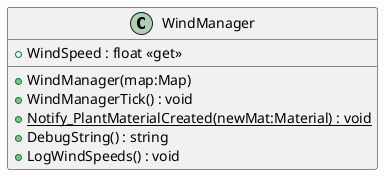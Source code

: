 @startuml
class WindManager {
    + WindSpeed : float <<get>>
    + WindManager(map:Map)
    + WindManagerTick() : void
    + {static} Notify_PlantMaterialCreated(newMat:Material) : void
    + DebugString() : string
    + LogWindSpeeds() : void
}
@enduml
